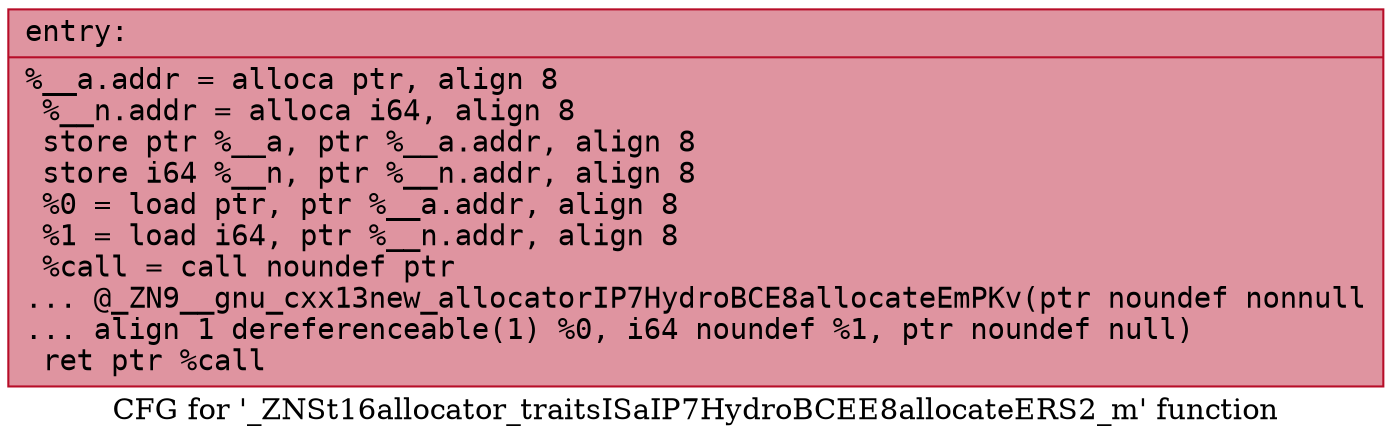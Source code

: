 digraph "CFG for '_ZNSt16allocator_traitsISaIP7HydroBCEE8allocateERS2_m' function" {
	label="CFG for '_ZNSt16allocator_traitsISaIP7HydroBCEE8allocateERS2_m' function";

	Node0x561869958b90 [shape=record,color="#b70d28ff", style=filled, fillcolor="#b70d2870" fontname="Courier",label="{entry:\l|  %__a.addr = alloca ptr, align 8\l  %__n.addr = alloca i64, align 8\l  store ptr %__a, ptr %__a.addr, align 8\l  store i64 %__n, ptr %__n.addr, align 8\l  %0 = load ptr, ptr %__a.addr, align 8\l  %1 = load i64, ptr %__n.addr, align 8\l  %call = call noundef ptr\l... @_ZN9__gnu_cxx13new_allocatorIP7HydroBCE8allocateEmPKv(ptr noundef nonnull\l... align 1 dereferenceable(1) %0, i64 noundef %1, ptr noundef null)\l  ret ptr %call\l}"];
}
